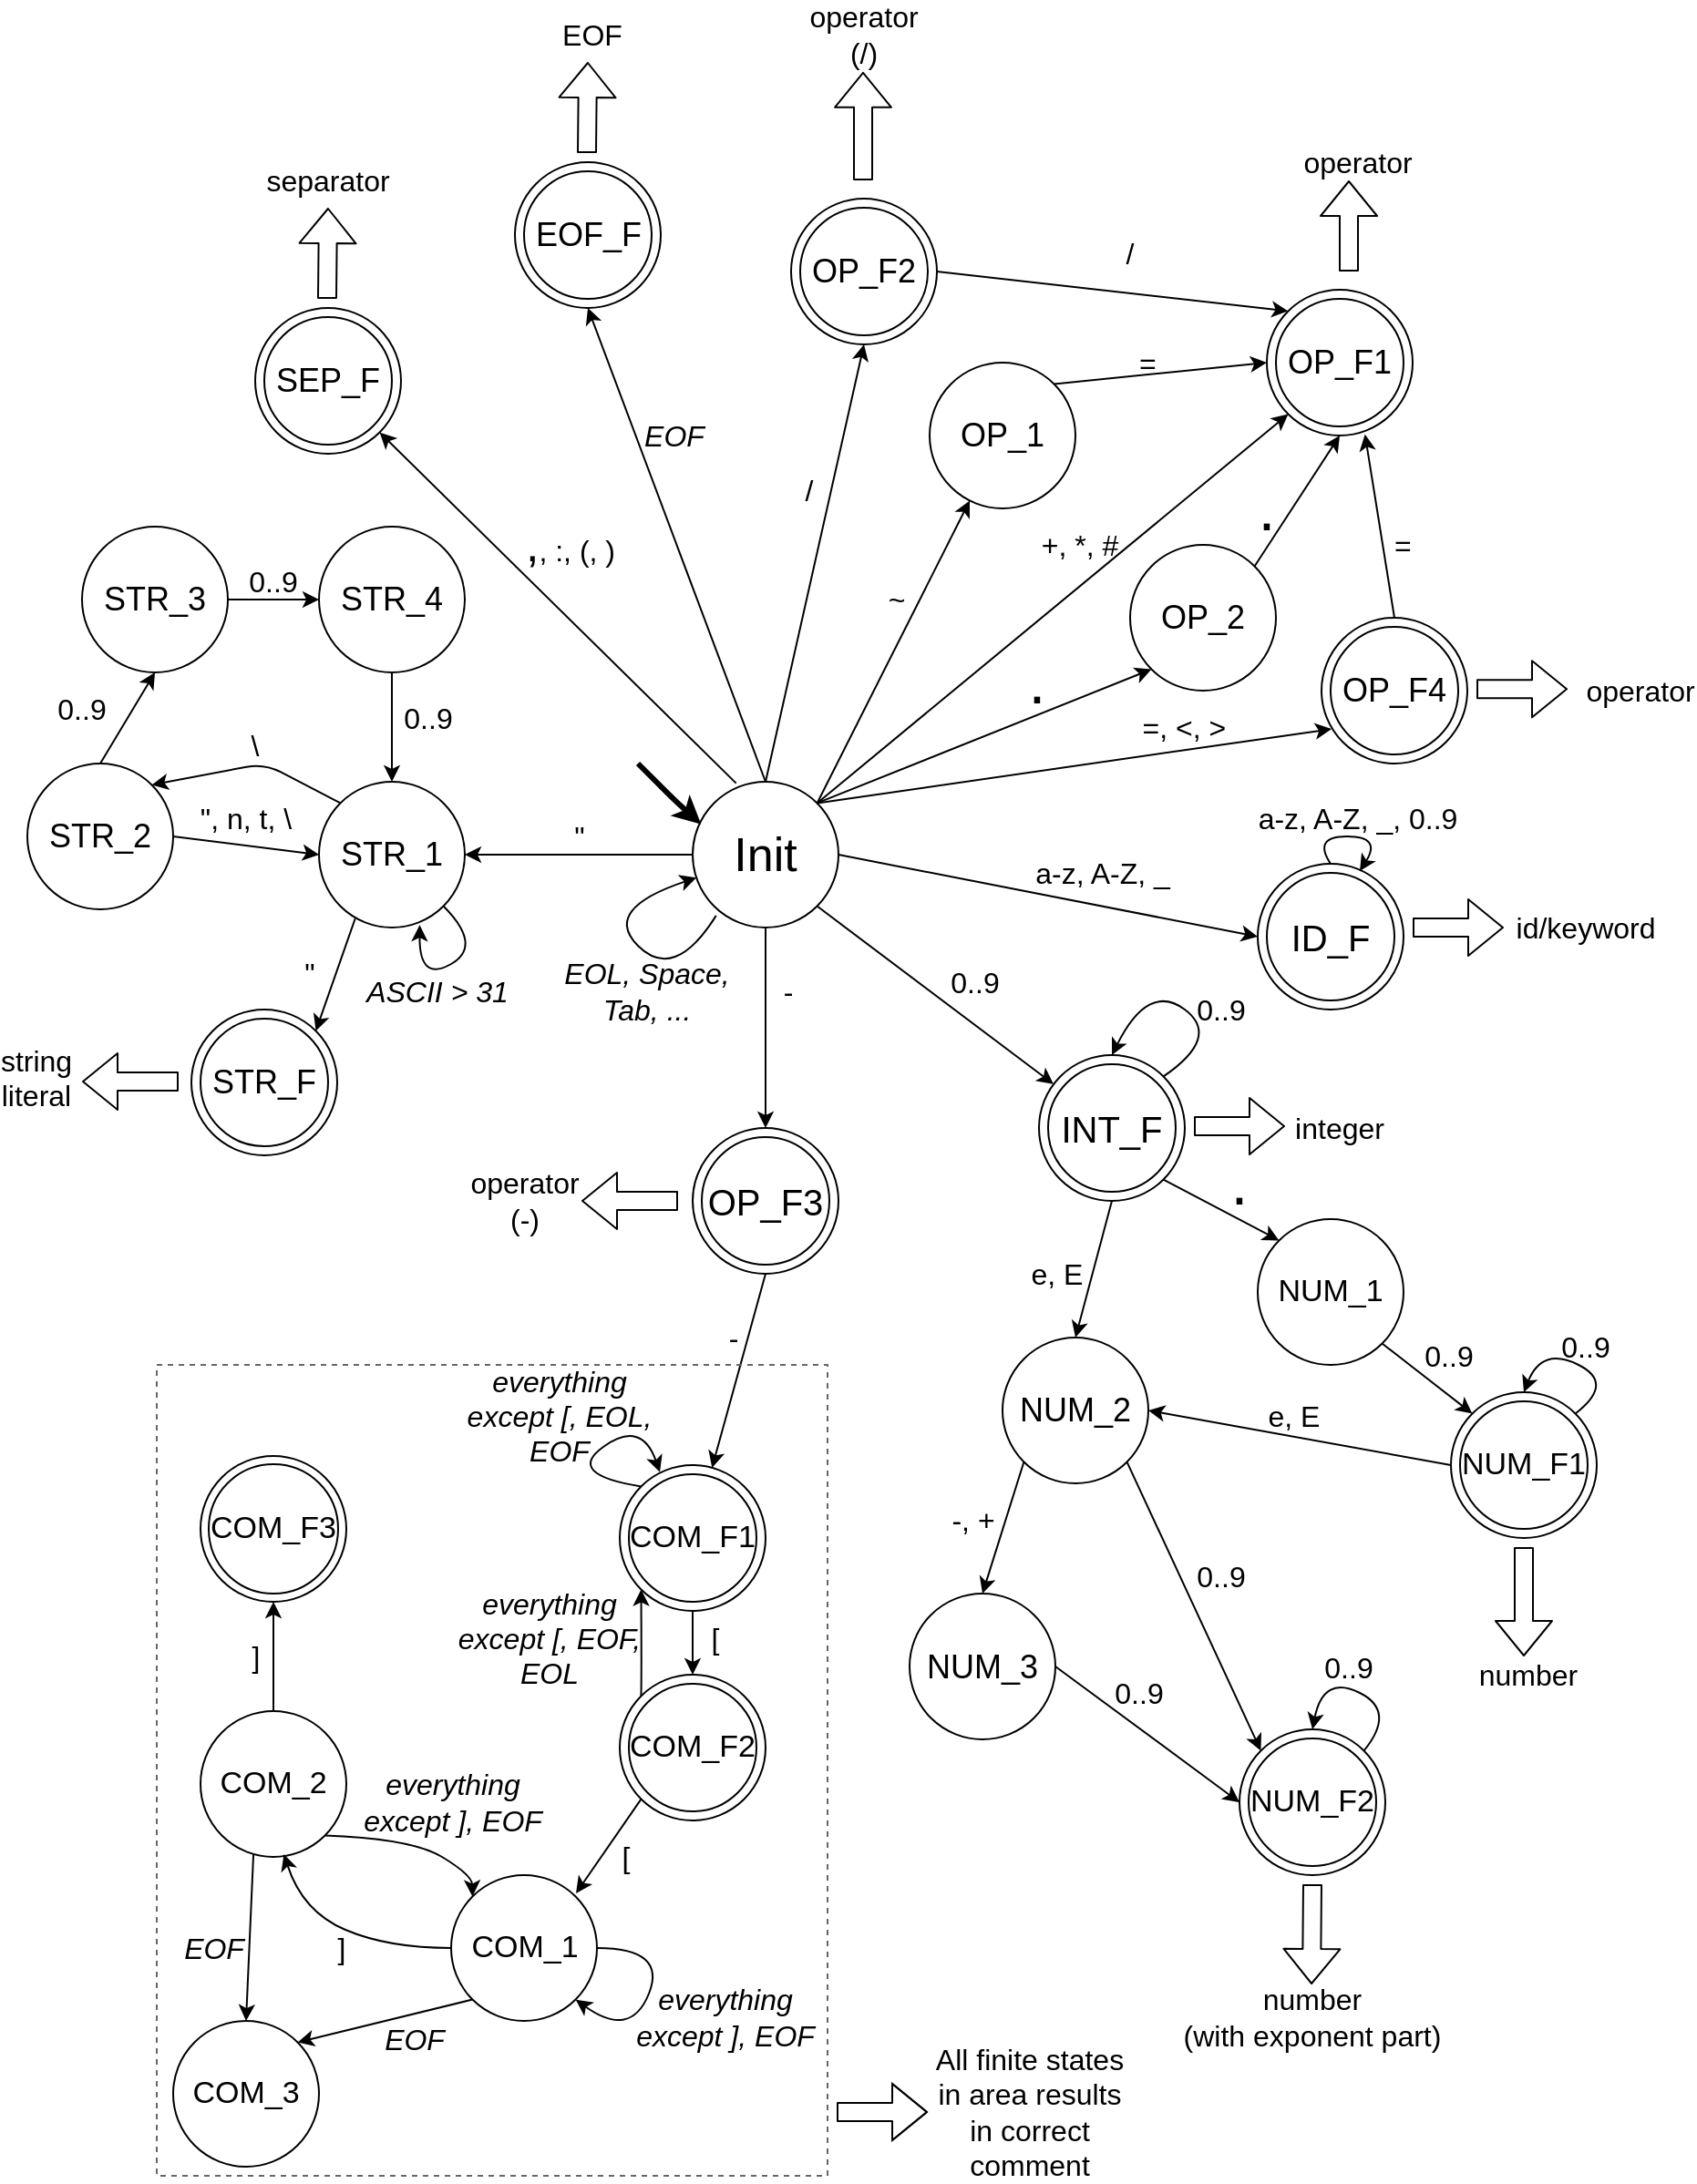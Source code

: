 <mxfile version="15.8.8" type="device"><diagram id="jfhymkSBReP0TE36wZ99" name="Page-1"><mxGraphModel dx="2858" dy="2283" grid="1" gridSize="10" guides="1" tooltips="1" connect="1" arrows="1" fold="1" page="1" pageScale="1" pageWidth="827" pageHeight="1169" math="0" shadow="0"><root><mxCell id="0"/><mxCell id="1" parent="0"/><mxCell id="UPaLBRPtknd_56QeNl5u-7" value="" style="endArrow=classic;html=1;exitX=1;exitY=0.5;exitDx=0;exitDy=0;entryX=0;entryY=0.5;entryDx=0;entryDy=0;" parent="1" source="UPaLBRPtknd_56QeNl5u-9" target="UPaLBRPtknd_56QeNl5u-10" edge="1"><mxGeometry width="50" height="50" relative="1" as="geometry"><mxPoint x="463.9" y="465.97" as="sourcePoint"/><mxPoint x="554.0" y="435" as="targetPoint"/></mxGeometry></mxCell><mxCell id="UPaLBRPtknd_56QeNl5u-8" value="a-z, A-Z, _" style="text;html=1;strokeColor=none;fillColor=none;align=center;verticalAlign=middle;whiteSpace=wrap;rounded=0;fontSize=16;" parent="1" vertex="1"><mxGeometry x="529" y="460" width="80" height="20" as="geometry"/></mxCell><mxCell id="UPaLBRPtknd_56QeNl5u-9" value="Init" style="ellipse;whiteSpace=wrap;html=1;aspect=fixed;fontSize=26;" parent="1" vertex="1"><mxGeometry x="344" y="420" width="80" height="80" as="geometry"/></mxCell><mxCell id="UPaLBRPtknd_56QeNl5u-10" value="ID_F" style="ellipse;whiteSpace=wrap;html=1;aspect=fixed;fontSize=20;strokeWidth=1;" parent="1" vertex="1"><mxGeometry x="654" y="465" width="80" height="80" as="geometry"/></mxCell><mxCell id="UPaLBRPtknd_56QeNl5u-13" value="" style="curved=1;endArrow=classic;html=1;fontSize=26;exitX=0.5;exitY=0;exitDx=0;exitDy=0;entryX=0.7;entryY=0.05;entryDx=0;entryDy=0;entryPerimeter=0;" parent="1" source="UPaLBRPtknd_56QeNl5u-10" target="UPaLBRPtknd_56QeNl5u-10" edge="1"><mxGeometry width="50" height="50" relative="1" as="geometry"><mxPoint x="594" y="510" as="sourcePoint"/><mxPoint x="644" y="460" as="targetPoint"/><Array as="points"><mxPoint x="684" y="450"/><mxPoint x="722" y="450"/></Array></mxGeometry></mxCell><mxCell id="UPaLBRPtknd_56QeNl5u-14" value="a-z, A-Z, _, 0..9" style="text;html=1;strokeColor=none;fillColor=none;align=center;verticalAlign=middle;whiteSpace=wrap;rounded=0;fontSize=16;" parent="1" vertex="1"><mxGeometry x="649" y="430" width="120" height="20" as="geometry"/></mxCell><mxCell id="UPaLBRPtknd_56QeNl5u-15" value="INT_F" style="ellipse;whiteSpace=wrap;html=1;aspect=fixed;fontSize=20;strokeWidth=1;" parent="1" vertex="1"><mxGeometry x="534" y="570" width="80" height="80" as="geometry"/></mxCell><mxCell id="UPaLBRPtknd_56QeNl5u-16" value="" style="endArrow=classic;html=1;fontSize=16;exitX=1;exitY=1;exitDx=0;exitDy=0;" parent="1" source="UPaLBRPtknd_56QeNl5u-9" target="UPaLBRPtknd_56QeNl5u-15" edge="1"><mxGeometry width="50" height="50" relative="1" as="geometry"><mxPoint x="564" y="490" as="sourcePoint"/><mxPoint x="614" y="440" as="targetPoint"/></mxGeometry></mxCell><mxCell id="UPaLBRPtknd_56QeNl5u-17" value="0..9" style="text;html=1;strokeColor=none;fillColor=none;align=center;verticalAlign=middle;whiteSpace=wrap;rounded=0;fontSize=16;" parent="1" vertex="1"><mxGeometry x="459" y="520" width="80" height="20" as="geometry"/></mxCell><mxCell id="UPaLBRPtknd_56QeNl5u-19" value="" style="curved=1;endArrow=classic;html=1;fontSize=16;exitX=1;exitY=0;exitDx=0;exitDy=0;entryX=0.5;entryY=0;entryDx=0;entryDy=0;" parent="1" source="UPaLBRPtknd_56QeNl5u-15" target="UPaLBRPtknd_56QeNl5u-15" edge="1"><mxGeometry width="50" height="50" relative="1" as="geometry"><mxPoint x="694" y="530" as="sourcePoint"/><mxPoint x="764" y="480" as="targetPoint"/><Array as="points"><mxPoint x="634" y="560"/><mxPoint x="594" y="530"/></Array></mxGeometry></mxCell><mxCell id="UPaLBRPtknd_56QeNl5u-20" value="0..9" style="text;html=1;strokeColor=none;fillColor=none;align=center;verticalAlign=middle;whiteSpace=wrap;rounded=0;fontSize=16;" parent="1" vertex="1"><mxGeometry x="614" y="535" width="40" height="20" as="geometry"/></mxCell><mxCell id="UPaLBRPtknd_56QeNl5u-23" value="" style="endArrow=classic;html=1;fontSize=16;exitX=0.5;exitY=1;exitDx=0;exitDy=0;entryX=0.5;entryY=0;entryDx=0;entryDy=0;" parent="1" source="UPaLBRPtknd_56QeNl5u-15" target="RQZghlKb2XLVZH8_1ezN-1" edge="1"><mxGeometry width="50" height="50" relative="1" as="geometry"><mxPoint x="629.5" y="690" as="sourcePoint"/><mxPoint x="618.5" y="750" as="targetPoint"/></mxGeometry></mxCell><mxCell id="UPaLBRPtknd_56QeNl5u-25" value="e, E" style="text;html=1;strokeColor=none;fillColor=none;align=center;verticalAlign=middle;whiteSpace=wrap;rounded=0;fontSize=16;" parent="1" vertex="1"><mxGeometry x="519" y="680" width="50" height="20" as="geometry"/></mxCell><mxCell id="UPaLBRPtknd_56QeNl5u-29" value="." style="text;html=1;strokeColor=none;fillColor=none;align=center;verticalAlign=middle;whiteSpace=wrap;rounded=0;fontSize=34;" parent="1" vertex="1"><mxGeometry x="624" y="630" width="40" height="20" as="geometry"/></mxCell><mxCell id="UPaLBRPtknd_56QeNl5u-35" value="-, +" style="text;html=1;strokeColor=none;fillColor=none;align=center;verticalAlign=middle;whiteSpace=wrap;rounded=0;fontSize=16;" parent="1" vertex="1"><mxGeometry x="478" y="815" width="40" height="20" as="geometry"/></mxCell><mxCell id="UPaLBRPtknd_56QeNl5u-43" value="0..9" style="text;html=1;strokeColor=none;fillColor=none;align=center;verticalAlign=middle;whiteSpace=wrap;rounded=0;fontSize=16;" parent="1" vertex="1"><mxGeometry x="569" y="910" width="40" height="20" as="geometry"/></mxCell><mxCell id="UPaLBRPtknd_56QeNl5u-44" value="" style="curved=1;endArrow=classic;html=1;fontSize=16;exitX=1;exitY=0;exitDx=0;exitDy=0;entryX=0.5;entryY=0;entryDx=0;entryDy=0;" parent="1" source="RQZghlKb2XLVZH8_1ezN-2" target="RQZghlKb2XLVZH8_1ezN-2" edge="1"><mxGeometry width="50" height="50" relative="1" as="geometry"><mxPoint x="734" y="854" as="sourcePoint"/><mxPoint x="724" y="840" as="targetPoint"/><Array as="points"><mxPoint x="730" y="930"/><mxPoint x="690" y="910"/></Array></mxGeometry></mxCell><mxCell id="UPaLBRPtknd_56QeNl5u-49" value="STR_1" style="ellipse;whiteSpace=wrap;html=1;aspect=fixed;fontSize=18;" parent="1" vertex="1"><mxGeometry x="139" y="420" width="80" height="80" as="geometry"/></mxCell><mxCell id="UPaLBRPtknd_56QeNl5u-50" value="" style="endArrow=classic;html=1;fontSize=16;exitX=0;exitY=0.5;exitDx=0;exitDy=0;entryX=1;entryY=0.5;entryDx=0;entryDy=0;" parent="1" source="UPaLBRPtknd_56QeNl5u-9" target="UPaLBRPtknd_56QeNl5u-49" edge="1"><mxGeometry width="50" height="50" relative="1" as="geometry"><mxPoint x="334" y="640" as="sourcePoint"/><mxPoint x="384" y="590" as="targetPoint"/></mxGeometry></mxCell><mxCell id="UPaLBRPtknd_56QeNl5u-51" value="&quot;" style="text;html=1;strokeColor=none;fillColor=none;align=center;verticalAlign=middle;whiteSpace=wrap;rounded=0;fontSize=16;" parent="1" vertex="1"><mxGeometry x="266.5" y="440" width="30" height="20" as="geometry"/></mxCell><mxCell id="UPaLBRPtknd_56QeNl5u-52" value="STR_F" style="ellipse;whiteSpace=wrap;html=1;aspect=fixed;fontSize=18;strokeWidth=1;" parent="1" vertex="1"><mxGeometry x="69" y="545" width="80" height="80" as="geometry"/></mxCell><mxCell id="UPaLBRPtknd_56QeNl5u-53" value="STR_2" style="ellipse;whiteSpace=wrap;html=1;aspect=fixed;fontSize=18;" parent="1" vertex="1"><mxGeometry x="-21" y="410" width="80" height="80" as="geometry"/></mxCell><mxCell id="UPaLBRPtknd_56QeNl5u-54" value="" style="endArrow=classic;html=1;fontSize=16;exitX=0.248;exitY=0.939;exitDx=0;exitDy=0;entryX=1;entryY=0;entryDx=0;entryDy=0;exitPerimeter=0;" parent="1" source="UPaLBRPtknd_56QeNl5u-49" target="UPaLBRPtknd_56QeNl5u-52" edge="1"><mxGeometry width="50" height="50" relative="1" as="geometry"><mxPoint x="409" y="640" as="sourcePoint"/><mxPoint x="459" y="590" as="targetPoint"/></mxGeometry></mxCell><mxCell id="UPaLBRPtknd_56QeNl5u-56" value="&quot;" style="text;html=1;strokeColor=none;fillColor=none;align=center;verticalAlign=middle;whiteSpace=wrap;rounded=0;fontSize=16;" parent="1" vertex="1"><mxGeometry x="119" y="515" width="30" height="20" as="geometry"/></mxCell><mxCell id="UPaLBRPtknd_56QeNl5u-62" value="" style="group;fontSize=15;" parent="1" vertex="1" connectable="0"><mxGeometry x="159" y="515" width="90" height="30" as="geometry"/></mxCell><mxCell id="UPaLBRPtknd_56QeNl5u-60" value="&lt;i style=&quot;font-size: 16px;&quot;&gt;&lt;font style=&quot;font-size: 16px;&quot;&gt;ASCII &amp;gt; 31&lt;/font&gt;&lt;/i&gt;" style="text;html=1;strokeColor=none;fillColor=none;align=center;verticalAlign=middle;whiteSpace=wrap;rounded=0;fontSize=16;" parent="UPaLBRPtknd_56QeNl5u-62" vertex="1"><mxGeometry y="10" width="90" height="20" as="geometry"/></mxCell><mxCell id="UPaLBRPtknd_56QeNl5u-63" value="" style="endArrow=classic;html=1;fontSize=16;exitX=0;exitY=0;exitDx=0;exitDy=0;entryX=1;entryY=0;entryDx=0;entryDy=0;" parent="1" source="UPaLBRPtknd_56QeNl5u-49" target="UPaLBRPtknd_56QeNl5u-53" edge="1"><mxGeometry width="50" height="50" relative="1" as="geometry"><mxPoint x="189" y="555" as="sourcePoint"/><mxPoint x="239" y="505" as="targetPoint"/><Array as="points"><mxPoint x="109" y="410"/></Array></mxGeometry></mxCell><mxCell id="UPaLBRPtknd_56QeNl5u-64" value="\" style="text;html=1;strokeColor=none;fillColor=none;align=center;verticalAlign=middle;whiteSpace=wrap;rounded=0;fontSize=16;" parent="1" vertex="1"><mxGeometry x="89" y="390" width="30" height="20" as="geometry"/></mxCell><mxCell id="UPaLBRPtknd_56QeNl5u-65" value="STR_3" style="ellipse;whiteSpace=wrap;html=1;aspect=fixed;fontSize=18;" parent="1" vertex="1"><mxGeometry x="9" y="280" width="80" height="80" as="geometry"/></mxCell><mxCell id="UPaLBRPtknd_56QeNl5u-66" value="STR_4" style="ellipse;whiteSpace=wrap;html=1;aspect=fixed;fontSize=18;" parent="1" vertex="1"><mxGeometry x="139" y="280" width="80" height="80" as="geometry"/></mxCell><mxCell id="UPaLBRPtknd_56QeNl5u-67" value="" style="endArrow=classic;html=1;fontSize=16;entryX=0.5;entryY=1;entryDx=0;entryDy=0;exitX=0.5;exitY=0;exitDx=0;exitDy=0;" parent="1" source="UPaLBRPtknd_56QeNl5u-53" target="UPaLBRPtknd_56QeNl5u-65" edge="1"><mxGeometry width="50" height="50" relative="1" as="geometry"><mxPoint x="49" y="420" as="sourcePoint"/><mxPoint x="99" y="370" as="targetPoint"/></mxGeometry></mxCell><mxCell id="UPaLBRPtknd_56QeNl5u-68" value="" style="endArrow=classic;html=1;fontSize=16;entryX=0;entryY=0.5;entryDx=0;entryDy=0;exitX=1;exitY=0.5;exitDx=0;exitDy=0;" parent="1" source="UPaLBRPtknd_56QeNl5u-65" target="UPaLBRPtknd_56QeNl5u-66" edge="1"><mxGeometry width="50" height="50" relative="1" as="geometry"><mxPoint x="59" y="430" as="sourcePoint"/><mxPoint x="59" y="370" as="targetPoint"/></mxGeometry></mxCell><mxCell id="UPaLBRPtknd_56QeNl5u-69" value="" style="endArrow=classic;html=1;fontSize=16;entryX=0.5;entryY=0;entryDx=0;entryDy=0;exitX=0.5;exitY=1;exitDx=0;exitDy=0;" parent="1" source="UPaLBRPtknd_56QeNl5u-66" target="UPaLBRPtknd_56QeNl5u-49" edge="1"><mxGeometry width="50" height="50" relative="1" as="geometry"><mxPoint x="179" y="390" as="sourcePoint"/><mxPoint x="229" y="390" as="targetPoint"/></mxGeometry></mxCell><mxCell id="UPaLBRPtknd_56QeNl5u-70" value="" style="curved=1;endArrow=classic;html=1;fontSize=16;entryX=0.691;entryY=0.982;entryDx=0;entryDy=0;exitX=1;exitY=1;exitDx=0;exitDy=0;entryPerimeter=0;" parent="1" source="UPaLBRPtknd_56QeNl5u-49" target="UPaLBRPtknd_56QeNl5u-49" edge="1"><mxGeometry width="50" height="50" relative="1" as="geometry"><mxPoint x="169" y="555" as="sourcePoint"/><mxPoint x="219" y="505" as="targetPoint"/><Array as="points"><mxPoint x="229" y="510"/><mxPoint x="194" y="530"/></Array></mxGeometry></mxCell><mxCell id="UPaLBRPtknd_56QeNl5u-71" value="0..9" style="text;html=1;strokeColor=none;fillColor=none;align=center;verticalAlign=middle;whiteSpace=wrap;rounded=0;fontSize=16;" parent="1" vertex="1"><mxGeometry x="-11" y="370" width="40" height="20" as="geometry"/></mxCell><mxCell id="UPaLBRPtknd_56QeNl5u-72" value="0..9" style="text;html=1;strokeColor=none;fillColor=none;align=center;verticalAlign=middle;whiteSpace=wrap;rounded=0;fontSize=16;" parent="1" vertex="1"><mxGeometry x="94" y="300" width="40" height="20" as="geometry"/></mxCell><mxCell id="UPaLBRPtknd_56QeNl5u-73" value="0..9" style="text;html=1;strokeColor=none;fillColor=none;align=center;verticalAlign=middle;whiteSpace=wrap;rounded=0;fontSize=16;" parent="1" vertex="1"><mxGeometry x="179" y="375" width="40" height="20" as="geometry"/></mxCell><mxCell id="UPaLBRPtknd_56QeNl5u-75" value="" style="endArrow=classic;html=1;fontSize=16;exitX=1;exitY=0.5;exitDx=0;exitDy=0;entryX=0;entryY=0.5;entryDx=0;entryDy=0;" parent="1" source="UPaLBRPtknd_56QeNl5u-53" target="UPaLBRPtknd_56QeNl5u-49" edge="1"><mxGeometry width="50" height="50" relative="1" as="geometry"><mxPoint x="279" y="540" as="sourcePoint"/><mxPoint x="329" y="490" as="targetPoint"/></mxGeometry></mxCell><mxCell id="UPaLBRPtknd_56QeNl5u-76" value="&quot;, n, t, \" style="text;html=1;strokeColor=none;fillColor=none;align=center;verticalAlign=middle;whiteSpace=wrap;rounded=0;fontSize=16;" parent="1" vertex="1"><mxGeometry x="69" y="430" width="60" height="20" as="geometry"/></mxCell><mxCell id="UPaLBRPtknd_56QeNl5u-78" value="" style="endArrow=classic;html=1;fontSize=16;entryX=0.058;entryY=0.292;entryDx=0;entryDy=0;strokeWidth=3;entryPerimeter=0;" parent="1" target="UPaLBRPtknd_56QeNl5u-9" edge="1"><mxGeometry width="50" height="50" relative="1" as="geometry"><mxPoint x="314" y="410" as="sourcePoint"/><mxPoint x="394" y="320" as="targetPoint"/><Array as="points"><mxPoint x="334" y="430"/></Array></mxGeometry></mxCell><mxCell id="UPaLBRPtknd_56QeNl5u-79" value="" style="endArrow=classic;html=1;fontSize=16;exitX=0.5;exitY=1;exitDx=0;exitDy=0;entryX=0.5;entryY=0;entryDx=0;entryDy=0;" parent="1" source="UPaLBRPtknd_56QeNl5u-9" target="UPaLBRPtknd_56QeNl5u-81" edge="1"><mxGeometry width="50" height="50" relative="1" as="geometry"><mxPoint x="314.244" y="520.004" as="sourcePoint"/><mxPoint x="414" y="580" as="targetPoint"/></mxGeometry></mxCell><mxCell id="UPaLBRPtknd_56QeNl5u-81" value="OP_F3" style="ellipse;whiteSpace=wrap;html=1;aspect=fixed;fontSize=20;strokeWidth=1;fontStyle=0" parent="1" vertex="1"><mxGeometry x="344" y="610" width="80" height="80" as="geometry"/></mxCell><mxCell id="UPaLBRPtknd_56QeNl5u-82" value="-" style="text;html=1;strokeColor=none;fillColor=none;align=center;verticalAlign=middle;whiteSpace=wrap;rounded=0;fontSize=16;" parent="1" vertex="1"><mxGeometry x="384" y="525" width="25" height="20" as="geometry"/></mxCell><mxCell id="UPaLBRPtknd_56QeNl5u-84" value="-" style="text;html=1;strokeColor=none;fillColor=none;align=center;verticalAlign=middle;whiteSpace=wrap;rounded=0;fontSize=16;" parent="1" vertex="1"><mxGeometry x="354" y="715" width="25" height="20" as="geometry"/></mxCell><mxCell id="UPaLBRPtknd_56QeNl5u-86" value="COM_F1" style="ellipse;whiteSpace=wrap;html=1;aspect=fixed;fontSize=17;" parent="1" vertex="1"><mxGeometry x="304" y="795" width="80" height="80" as="geometry"/></mxCell><mxCell id="UPaLBRPtknd_56QeNl5u-87" value="" style="endArrow=classic;html=1;fontSize=16;exitX=0.5;exitY=1;exitDx=0;exitDy=0;" parent="1" source="UPaLBRPtknd_56QeNl5u-81" target="UPaLBRPtknd_56QeNl5u-86" edge="1"><mxGeometry width="50" height="50" relative="1" as="geometry"><mxPoint x="394" y="765" as="sourcePoint"/><mxPoint x="304" y="710" as="targetPoint"/></mxGeometry></mxCell><mxCell id="UPaLBRPtknd_56QeNl5u-89" value="" style="endArrow=classic;html=1;fontSize=16;exitX=0.5;exitY=1;exitDx=0;exitDy=0;" parent="1" source="UPaLBRPtknd_56QeNl5u-86" edge="1"><mxGeometry width="50" height="50" relative="1" as="geometry"><mxPoint x="404" y="775" as="sourcePoint"/><mxPoint x="344" y="910" as="targetPoint"/></mxGeometry></mxCell><mxCell id="UPaLBRPtknd_56QeNl5u-90" value="COM_F2" style="ellipse;whiteSpace=wrap;html=1;aspect=fixed;fontSize=17;" parent="1" vertex="1"><mxGeometry x="304" y="910" width="80" height="80" as="geometry"/></mxCell><mxCell id="UPaLBRPtknd_56QeNl5u-92" value="[" style="text;html=1;strokeColor=none;fillColor=none;align=center;verticalAlign=middle;whiteSpace=wrap;rounded=0;fontSize=16;" parent="1" vertex="1"><mxGeometry x="344" y="880" width="25" height="20" as="geometry"/></mxCell><mxCell id="UPaLBRPtknd_56QeNl5u-93" value="[" style="text;html=1;strokeColor=none;fillColor=none;align=center;verticalAlign=middle;whiteSpace=wrap;rounded=0;fontSize=16;" parent="1" vertex="1"><mxGeometry x="294.5" y="1000" width="25" height="20" as="geometry"/></mxCell><mxCell id="UPaLBRPtknd_56QeNl5u-94" value="" style="endArrow=classic;html=1;fontSize=16;exitX=0;exitY=1;exitDx=0;exitDy=0;" parent="1" source="UPaLBRPtknd_56QeNl5u-90" edge="1"><mxGeometry width="50" height="50" relative="1" as="geometry"><mxPoint x="564" y="810" as="sourcePoint"/><mxPoint x="280" y="1030" as="targetPoint"/></mxGeometry></mxCell><mxCell id="UPaLBRPtknd_56QeNl5u-107" value="&lt;div&gt;everything&lt;/div&gt;&lt;div&gt;except ], EOF&lt;br&gt;&lt;/div&gt;" style="text;html=1;strokeColor=none;fillColor=none;align=center;verticalAlign=middle;whiteSpace=wrap;rounded=0;fontSize=16;fontStyle=2" parent="1" vertex="1"><mxGeometry x="309" y="1080" width="106" height="35" as="geometry"/></mxCell><mxCell id="UPaLBRPtknd_56QeNl5u-110" value="" style="curved=1;endArrow=classic;html=1;fontSize=16;exitX=0;exitY=0;exitDx=0;exitDy=0;entryX=0.275;entryY=0.048;entryDx=0;entryDy=0;entryPerimeter=0;" parent="1" source="UPaLBRPtknd_56QeNl5u-86" target="UPaLBRPtknd_56QeNl5u-86" edge="1"><mxGeometry width="50" height="50" relative="1" as="geometry"><mxPoint x="284" y="795" as="sourcePoint"/><mxPoint x="334" y="745" as="targetPoint"/><Array as="points"><mxPoint x="274" y="800"/><mxPoint x="316" y="770"/></Array></mxGeometry></mxCell><mxCell id="UPaLBRPtknd_56QeNl5u-111" value="&lt;div&gt;&lt;i&gt;everything&lt;/i&gt;&lt;/div&gt;&lt;div&gt;&lt;i&gt;except [, EOL, EOF&lt;br&gt;&lt;/i&gt;&lt;/div&gt;" style="text;html=1;strokeColor=none;fillColor=none;align=center;verticalAlign=middle;whiteSpace=wrap;rounded=0;fontSize=16;" parent="1" vertex="1"><mxGeometry x="219" y="740" width="104" height="55" as="geometry"/></mxCell><mxCell id="UPaLBRPtknd_56QeNl5u-118" value="" style="curved=1;endArrow=classic;html=1;fontSize=16;exitX=0.161;exitY=0.918;exitDx=0;exitDy=0;exitPerimeter=0;" parent="1" source="UPaLBRPtknd_56QeNl5u-9" target="UPaLBRPtknd_56QeNl5u-9" edge="1"><mxGeometry width="50" height="50" relative="1" as="geometry"><mxPoint x="269" y="560" as="sourcePoint"/><mxPoint x="319" y="510" as="targetPoint"/><Array as="points"><mxPoint x="334" y="530"/><mxPoint x="294" y="490"/></Array></mxGeometry></mxCell><mxCell id="UPaLBRPtknd_56QeNl5u-119" value="EOL, Space, Tab, ..." style="text;html=1;strokeColor=none;fillColor=none;align=center;verticalAlign=middle;whiteSpace=wrap;rounded=0;fontSize=16;fontStyle=2" parent="1" vertex="1"><mxGeometry x="269" y="507.5" width="100" height="55" as="geometry"/></mxCell><mxCell id="UPaLBRPtknd_56QeNl5u-120" value="OP_F1" style="ellipse;whiteSpace=wrap;html=1;aspect=fixed;fontSize=18;strokeWidth=1;" parent="1" vertex="1"><mxGeometry x="659" y="150" width="80" height="80" as="geometry"/></mxCell><mxCell id="UPaLBRPtknd_56QeNl5u-121" value="SEP_F" style="ellipse;whiteSpace=wrap;html=1;aspect=fixed;fontSize=18;strokeWidth=1;" parent="1" vertex="1"><mxGeometry x="104" y="160" width="80" height="80" as="geometry"/></mxCell><mxCell id="UPaLBRPtknd_56QeNl5u-122" value="" style="endArrow=classic;html=1;fontSize=16;entryX=0;entryY=1;entryDx=0;entryDy=0;exitX=1;exitY=0;exitDx=0;exitDy=0;" parent="1" source="UPaLBRPtknd_56QeNl5u-9" target="UPaLBRPtknd_56QeNl5u-120" edge="1"><mxGeometry width="50" height="50" relative="1" as="geometry"><mxPoint x="294" y="400" as="sourcePoint"/><mxPoint x="365.716" y="441.716" as="targetPoint"/></mxGeometry></mxCell><mxCell id="UPaLBRPtknd_56QeNl5u-123" value="+, *, #" style="text;html=1;strokeColor=none;fillColor=none;align=center;verticalAlign=middle;whiteSpace=wrap;rounded=0;fontSize=16;" parent="1" vertex="1"><mxGeometry x="509" y="280" width="95" height="20" as="geometry"/></mxCell><mxCell id="UPaLBRPtknd_56QeNl5u-127" value="" style="endArrow=classic;html=1;fontSize=16;entryX=1;entryY=1;entryDx=0;entryDy=0;exitX=0.298;exitY=0.01;exitDx=0;exitDy=0;exitPerimeter=0;" parent="1" source="UPaLBRPtknd_56QeNl5u-9" target="UPaLBRPtknd_56QeNl5u-121" edge="1"><mxGeometry width="50" height="50" relative="1" as="geometry"><mxPoint x="383" y="420" as="sourcePoint"/><mxPoint x="433" y="370" as="targetPoint"/></mxGeometry></mxCell><mxCell id="UPaLBRPtknd_56QeNl5u-128" value="&lt;font style=&quot;font-size: 26px&quot;&gt;,&lt;/font&gt;, :, (, )" style="text;html=1;strokeColor=none;fillColor=none;align=center;verticalAlign=middle;whiteSpace=wrap;rounded=0;fontSize=16;" parent="1" vertex="1"><mxGeometry x="246.5" y="280" width="60" height="20" as="geometry"/></mxCell><mxCell id="UPaLBRPtknd_56QeNl5u-132" value="" style="shape=flexArrow;endArrow=classic;html=1;fontSize=16;strokeWidth=1;" parent="1" edge="1"><mxGeometry width="50" height="50" relative="1" as="geometry"><mxPoint x="619" y="609" as="sourcePoint"/><mxPoint x="669" y="609" as="targetPoint"/></mxGeometry></mxCell><mxCell id="UPaLBRPtknd_56QeNl5u-133" value="" style="shape=flexArrow;endArrow=classic;html=1;fontSize=16;strokeWidth=1;" parent="1" edge="1"><mxGeometry width="50" height="50" relative="1" as="geometry"><mxPoint x="739" y="500" as="sourcePoint"/><mxPoint x="789" y="500" as="targetPoint"/></mxGeometry></mxCell><mxCell id="UPaLBRPtknd_56QeNl5u-134" value="" style="shape=flexArrow;endArrow=classic;html=1;fontSize=16;strokeWidth=1;" parent="1" edge="1"><mxGeometry width="50" height="50" relative="1" as="geometry"><mxPoint x="704" y="140.0" as="sourcePoint"/><mxPoint x="704" y="90" as="targetPoint"/></mxGeometry></mxCell><mxCell id="UPaLBRPtknd_56QeNl5u-135" value="" style="shape=flexArrow;endArrow=classic;html=1;fontSize=16;strokeWidth=1;" parent="1" edge="1"><mxGeometry width="50" height="50" relative="1" as="geometry"><mxPoint x="143.5" y="155" as="sourcePoint"/><mxPoint x="143.98" y="105" as="targetPoint"/></mxGeometry></mxCell><mxCell id="UPaLBRPtknd_56QeNl5u-137" value="" style="shape=flexArrow;endArrow=classic;html=1;fontSize=16;strokeWidth=1;" parent="1" edge="1"><mxGeometry width="50" height="50" relative="1" as="geometry"><mxPoint x="62" y="584.5" as="sourcePoint"/><mxPoint x="9.0" y="584.5" as="targetPoint"/></mxGeometry></mxCell><mxCell id="UPaLBRPtknd_56QeNl5u-138" value="&lt;div&gt;number&lt;/div&gt;&lt;div&gt;(with exponent part)&lt;br&gt;&lt;/div&gt;" style="text;html=1;strokeColor=none;fillColor=none;align=center;verticalAlign=middle;whiteSpace=wrap;rounded=0;fontSize=16;" parent="1" vertex="1"><mxGeometry x="606" y="1087.5" width="156" height="20" as="geometry"/></mxCell><mxCell id="UPaLBRPtknd_56QeNl5u-140" value="integer" style="text;html=1;strokeColor=none;fillColor=none;align=center;verticalAlign=middle;whiteSpace=wrap;rounded=0;fontSize=16;" parent="1" vertex="1"><mxGeometry x="679" y="600" width="40" height="20" as="geometry"/></mxCell><mxCell id="UPaLBRPtknd_56QeNl5u-141" value="id/keyword" style="text;html=1;strokeColor=none;fillColor=none;align=center;verticalAlign=middle;whiteSpace=wrap;rounded=0;fontSize=16;" parent="1" vertex="1"><mxGeometry x="814" y="490" width="40" height="20" as="geometry"/></mxCell><mxCell id="UPaLBRPtknd_56QeNl5u-142" value="operator (/)" style="text;html=1;strokeColor=none;fillColor=none;align=center;verticalAlign=middle;whiteSpace=wrap;rounded=0;fontSize=16;" parent="1" vertex="1"><mxGeometry x="418" width="40" height="20" as="geometry"/></mxCell><mxCell id="UPaLBRPtknd_56QeNl5u-143" value="separator" style="text;html=1;strokeColor=none;fillColor=none;align=center;verticalAlign=middle;whiteSpace=wrap;rounded=0;fontSize=16;" parent="1" vertex="1"><mxGeometry x="124" y="80" width="40" height="20" as="geometry"/></mxCell><mxCell id="UPaLBRPtknd_56QeNl5u-145" value="&lt;div&gt;&lt;br&gt;&lt;/div&gt;&lt;div&gt;string literal&lt;br&gt;&lt;/div&gt;" style="text;html=1;strokeColor=none;fillColor=none;align=center;verticalAlign=middle;whiteSpace=wrap;rounded=0;fontSize=16;" parent="1" vertex="1"><mxGeometry x="-36" y="562.5" width="40" height="20" as="geometry"/></mxCell><mxCell id="TF9PBZlByJdU3aYzOGNC-3" value="0..9" style="text;html=1;strokeColor=none;fillColor=none;align=center;verticalAlign=middle;whiteSpace=wrap;rounded=0;fontSize=16;" parent="1" vertex="1"><mxGeometry x="614" y="845.5" width="40" height="20" as="geometry"/></mxCell><mxCell id="TF9PBZlByJdU3aYzOGNC-4" value="" style="endArrow=classic;html=1;fontSize=16;exitX=1;exitY=0;exitDx=0;exitDy=0;entryX=0;entryY=1;entryDx=0;entryDy=0;" parent="1" source="UPaLBRPtknd_56QeNl5u-9" target="TF9PBZlByJdU3aYzOGNC-5" edge="1"><mxGeometry width="50" height="50" relative="1" as="geometry"><mxPoint x="422.284" y="441.716" as="sourcePoint"/><mxPoint x="534" y="340" as="targetPoint"/></mxGeometry></mxCell><mxCell id="TF9PBZlByJdU3aYzOGNC-5" value="OP_2" style="ellipse;whiteSpace=wrap;html=1;aspect=fixed;fontSize=18;" parent="1" vertex="1"><mxGeometry x="584" y="290" width="80" height="80" as="geometry"/></mxCell><mxCell id="TF9PBZlByJdU3aYzOGNC-6" value="" style="endArrow=classic;html=1;fontSize=16;exitX=1;exitY=0;exitDx=0;exitDy=0;entryX=0.5;entryY=1;entryDx=0;entryDy=0;" parent="1" source="TF9PBZlByJdU3aYzOGNC-5" target="UPaLBRPtknd_56QeNl5u-120" edge="1"><mxGeometry width="50" height="50" relative="1" as="geometry"><mxPoint x="544.004" y="299.996" as="sourcePoint"/><mxPoint x="642.436" y="256.564" as="targetPoint"/></mxGeometry></mxCell><mxCell id="TF9PBZlByJdU3aYzOGNC-7" value="." style="text;html=1;strokeColor=none;fillColor=none;align=center;verticalAlign=middle;whiteSpace=wrap;rounded=0;fontSize=34;" parent="1" vertex="1"><mxGeometry x="649" y="260" width="20" height="20" as="geometry"/></mxCell><mxCell id="TF9PBZlByJdU3aYzOGNC-8" value="." style="text;html=1;strokeColor=none;fillColor=none;align=center;verticalAlign=middle;whiteSpace=wrap;rounded=0;fontSize=34;" parent="1" vertex="1"><mxGeometry x="523" y="355" width="20" height="20" as="geometry"/></mxCell><mxCell id="6NA6GulhIW76kVSZ6xMm-2" value="OP_1" style="ellipse;whiteSpace=wrap;html=1;aspect=fixed;fontSize=18;" parent="1" vertex="1"><mxGeometry x="474" y="190" width="80" height="80" as="geometry"/></mxCell><mxCell id="6NA6GulhIW76kVSZ6xMm-4" value="" style="endArrow=classic;html=1;fontSize=16;exitX=1;exitY=0;exitDx=0;exitDy=0;" parent="1" source="UPaLBRPtknd_56QeNl5u-9" target="6NA6GulhIW76kVSZ6xMm-2" edge="1"><mxGeometry width="50" height="50" relative="1" as="geometry"><mxPoint x="422.284" y="441.716" as="sourcePoint"/><mxPoint x="545.716" y="358.284" as="targetPoint"/></mxGeometry></mxCell><mxCell id="6NA6GulhIW76kVSZ6xMm-6" value="~" style="text;html=1;strokeColor=none;fillColor=none;align=center;verticalAlign=middle;whiteSpace=wrap;rounded=0;fontSize=16;" parent="1" vertex="1"><mxGeometry x="449" y="310" width="14" height="20" as="geometry"/></mxCell><mxCell id="6NA6GulhIW76kVSZ6xMm-7" value="" style="endArrow=classic;html=1;fontSize=16;entryX=0;entryY=0.5;entryDx=0;entryDy=0;startArrow=none;exitX=1;exitY=0;exitDx=0;exitDy=0;" parent="1" source="6NA6GulhIW76kVSZ6xMm-2" target="UPaLBRPtknd_56QeNl5u-120" edge="1"><mxGeometry width="50" height="50" relative="1" as="geometry"><mxPoint x="614" y="220" as="sourcePoint"/><mxPoint x="419" y="160.0" as="targetPoint"/><Array as="points"/></mxGeometry></mxCell><mxCell id="6NA6GulhIW76kVSZ6xMm-10" value="OP_F2" style="ellipse;whiteSpace=wrap;html=1;aspect=fixed;fontSize=18;strokeWidth=1;" parent="1" vertex="1"><mxGeometry x="398" y="100" width="80" height="80" as="geometry"/></mxCell><mxCell id="6NA6GulhIW76kVSZ6xMm-11" value="" style="endArrow=classic;html=1;fontSize=16;entryX=0.5;entryY=1;entryDx=0;entryDy=0;" parent="1" target="6NA6GulhIW76kVSZ6xMm-10" edge="1"><mxGeometry width="50" height="50" relative="1" as="geometry"><mxPoint x="384" y="420" as="sourcePoint"/><mxPoint x="675.716" y="198.284" as="targetPoint"/></mxGeometry></mxCell><mxCell id="6NA6GulhIW76kVSZ6xMm-12" value="/" style="text;html=1;strokeColor=none;fillColor=none;align=center;verticalAlign=middle;whiteSpace=wrap;rounded=0;fontSize=16;" parent="1" vertex="1"><mxGeometry x="398" y="250" width="20" height="20" as="geometry"/></mxCell><mxCell id="6NA6GulhIW76kVSZ6xMm-13" value="" style="shape=flexArrow;endArrow=classic;html=1;fontSize=16;strokeWidth=1;" parent="1" edge="1"><mxGeometry width="50" height="50" relative="1" as="geometry"><mxPoint x="437.5" y="90.0" as="sourcePoint"/><mxPoint x="437.5" y="30.42" as="targetPoint"/></mxGeometry></mxCell><mxCell id="6NA6GulhIW76kVSZ6xMm-14" value="operator" style="text;html=1;strokeColor=none;fillColor=none;align=center;verticalAlign=middle;whiteSpace=wrap;rounded=0;fontSize=16;" parent="1" vertex="1"><mxGeometry x="689" y="70" width="40" height="20" as="geometry"/></mxCell><mxCell id="6NA6GulhIW76kVSZ6xMm-22" value="" style="endArrow=classic;html=1;fontSize=16;exitX=0.5;exitY=0;exitDx=0;exitDy=0;entryX=0.5;entryY=1;entryDx=0;entryDy=0;" parent="1" source="UPaLBRPtknd_56QeNl5u-9" target="6NA6GulhIW76kVSZ6xMm-24" edge="1"><mxGeometry width="50" height="50" relative="1" as="geometry"><mxPoint x="377.84" y="430.8" as="sourcePoint"/><mxPoint x="324" y="160" as="targetPoint"/></mxGeometry></mxCell><mxCell id="6NA6GulhIW76kVSZ6xMm-23" value="&lt;i&gt;EOF&lt;/i&gt;" style="text;html=1;strokeColor=none;fillColor=none;align=center;verticalAlign=middle;whiteSpace=wrap;rounded=0;fontSize=16;" parent="1" vertex="1"><mxGeometry x="304" y="220" width="60" height="20" as="geometry"/></mxCell><mxCell id="6NA6GulhIW76kVSZ6xMm-24" value="EOF_F" style="ellipse;whiteSpace=wrap;html=1;aspect=fixed;fontSize=18;strokeWidth=1;" parent="1" vertex="1"><mxGeometry x="246.5" y="80" width="80" height="80" as="geometry"/></mxCell><mxCell id="6NA6GulhIW76kVSZ6xMm-25" value="" style="shape=flexArrow;endArrow=classic;html=1;fontSize=16;strokeWidth=1;" parent="1" edge="1"><mxGeometry width="50" height="50" relative="1" as="geometry"><mxPoint x="286" y="75" as="sourcePoint"/><mxPoint x="286.48" y="25" as="targetPoint"/></mxGeometry></mxCell><mxCell id="6NA6GulhIW76kVSZ6xMm-26" value="EOF" style="text;html=1;strokeColor=none;fillColor=none;align=center;verticalAlign=middle;whiteSpace=wrap;rounded=0;fontSize=16;" parent="1" vertex="1"><mxGeometry x="269" width="40" height="20" as="geometry"/></mxCell><mxCell id="YWWEmwTcKwvpHqrIAM3G-2" value="" style="shape=flexArrow;endArrow=classic;html=1;fontSize=16;strokeWidth=1;" parent="1" edge="1"><mxGeometry width="50" height="50" relative="1" as="geometry"><mxPoint x="336" y="650" as="sourcePoint"/><mxPoint x="283" y="650" as="targetPoint"/></mxGeometry></mxCell><mxCell id="YWWEmwTcKwvpHqrIAM3G-3" value="&lt;div&gt;operator&lt;/div&gt;&lt;div&gt;(-)&lt;br&gt;&lt;/div&gt;" style="text;html=1;strokeColor=none;fillColor=none;align=center;verticalAlign=middle;whiteSpace=wrap;rounded=0;fontSize=16;" parent="1" vertex="1"><mxGeometry x="231.5" y="640" width="40" height="20" as="geometry"/></mxCell><mxCell id="UPaLBRPtknd_56QeNl5u-126" value="&amp;nbsp;=, &amp;lt;, &amp;gt;" style="text;html=1;strokeColor=none;fillColor=none;align=center;verticalAlign=middle;whiteSpace=wrap;rounded=0;fontSize=16;" parent="1" vertex="1"><mxGeometry x="584" y="380" width="55" height="20" as="geometry"/></mxCell><mxCell id="Kj8l8Jp5ZtX1uCnmVk9x-4" value="" style="endArrow=classic;html=1;fontSize=16;entryX=0;entryY=0;entryDx=0;entryDy=0;exitX=1;exitY=0.5;exitDx=0;exitDy=0;" parent="1" source="6NA6GulhIW76kVSZ6xMm-10" target="UPaLBRPtknd_56QeNl5u-120" edge="1"><mxGeometry width="50" height="50" relative="1" as="geometry"><mxPoint x="394" y="430" as="sourcePoint"/><mxPoint x="454" y="170.0" as="targetPoint"/></mxGeometry></mxCell><mxCell id="Kj8l8Jp5ZtX1uCnmVk9x-5" value="/" style="text;html=1;strokeColor=none;fillColor=none;align=center;verticalAlign=middle;whiteSpace=wrap;rounded=0;fontSize=16;" parent="1" vertex="1"><mxGeometry x="574" y="120" width="20" height="20" as="geometry"/></mxCell><mxCell id="Kj8l8Jp5ZtX1uCnmVk9x-6" value="OP_F4" style="ellipse;whiteSpace=wrap;html=1;aspect=fixed;fontSize=18;strokeWidth=1;" parent="1" vertex="1"><mxGeometry x="689" y="330" width="80" height="80" as="geometry"/></mxCell><mxCell id="Kj8l8Jp5ZtX1uCnmVk9x-7" value="" style="endArrow=classic;html=1;fontSize=16;exitX=1;exitY=0;exitDx=0;exitDy=0;entryX=0.069;entryY=0.763;entryDx=0;entryDy=0;entryPerimeter=0;" parent="1" source="UPaLBRPtknd_56QeNl5u-9" target="Kj8l8Jp5ZtX1uCnmVk9x-6" edge="1"><mxGeometry width="50" height="50" relative="1" as="geometry"><mxPoint x="422.284" y="441.716" as="sourcePoint"/><mxPoint x="610.716" y="368.284" as="targetPoint"/></mxGeometry></mxCell><mxCell id="Kj8l8Jp5ZtX1uCnmVk9x-8" value="" style="endArrow=classic;html=1;fontSize=16;exitX=0.5;exitY=0;exitDx=0;exitDy=0;entryX=0.673;entryY=0.992;entryDx=0;entryDy=0;entryPerimeter=0;" parent="1" source="Kj8l8Jp5ZtX1uCnmVk9x-6" target="UPaLBRPtknd_56QeNl5u-120" edge="1"><mxGeometry width="50" height="50" relative="1" as="geometry"><mxPoint x="422.284" y="441.716" as="sourcePoint"/><mxPoint x="704.52" y="401.04" as="targetPoint"/></mxGeometry></mxCell><mxCell id="Kj8l8Jp5ZtX1uCnmVk9x-10" value="&amp;nbsp;=" style="text;html=1;strokeColor=none;fillColor=none;align=center;verticalAlign=middle;whiteSpace=wrap;rounded=0;fontSize=16;" parent="1" vertex="1"><mxGeometry x="584" y="180" width="15" height="20" as="geometry"/></mxCell><mxCell id="Kj8l8Jp5ZtX1uCnmVk9x-11" value="&amp;nbsp;=" style="text;html=1;strokeColor=none;fillColor=none;align=center;verticalAlign=middle;whiteSpace=wrap;rounded=0;fontSize=16;" parent="1" vertex="1"><mxGeometry x="724" y="280" width="15" height="20" as="geometry"/></mxCell><mxCell id="Kj8l8Jp5ZtX1uCnmVk9x-14" value="" style="shape=flexArrow;endArrow=classic;html=1;fontSize=16;strokeWidth=1;" parent="1" edge="1"><mxGeometry width="50" height="50" relative="1" as="geometry"><mxPoint x="774" y="369.17" as="sourcePoint"/><mxPoint x="824" y="369.17" as="targetPoint"/></mxGeometry></mxCell><mxCell id="Kj8l8Jp5ZtX1uCnmVk9x-15" value="&lt;div&gt;operator&lt;/div&gt;" style="text;html=1;strokeColor=none;fillColor=none;align=center;verticalAlign=middle;whiteSpace=wrap;rounded=0;fontSize=16;" parent="1" vertex="1"><mxGeometry x="844" y="360" width="40" height="20" as="geometry"/></mxCell><mxCell id="v-du55B2zLbrqKM8LoKf-3" value="" style="ellipse;whiteSpace=wrap;html=1;aspect=fixed;fontSize=18;strokeWidth=1;fillColor=none;perimeterSpacing=0;" parent="1" vertex="1"><mxGeometry x="109" y="165" width="70" height="70" as="geometry"/></mxCell><mxCell id="v-du55B2zLbrqKM8LoKf-4" value="" style="ellipse;whiteSpace=wrap;html=1;aspect=fixed;fontSize=18;strokeWidth=1;fillColor=none;perimeterSpacing=0;" parent="1" vertex="1"><mxGeometry x="251.5" y="85" width="70" height="70" as="geometry"/></mxCell><mxCell id="v-du55B2zLbrqKM8LoKf-5" value="" style="ellipse;whiteSpace=wrap;html=1;aspect=fixed;fontSize=18;strokeWidth=1;fillColor=none;perimeterSpacing=0;" parent="1" vertex="1"><mxGeometry x="403" y="105" width="70" height="70" as="geometry"/></mxCell><mxCell id="v-du55B2zLbrqKM8LoKf-6" value="" style="ellipse;whiteSpace=wrap;html=1;aspect=fixed;fontSize=18;strokeWidth=1;fillColor=none;perimeterSpacing=0;" parent="1" vertex="1"><mxGeometry x="664" y="155" width="70" height="70" as="geometry"/></mxCell><mxCell id="v-du55B2zLbrqKM8LoKf-7" value="" style="ellipse;whiteSpace=wrap;html=1;aspect=fixed;fontSize=18;strokeWidth=1;fillColor=none;perimeterSpacing=0;" parent="1" vertex="1"><mxGeometry x="694" y="335" width="70" height="70" as="geometry"/></mxCell><mxCell id="v-du55B2zLbrqKM8LoKf-8" value="" style="ellipse;whiteSpace=wrap;html=1;aspect=fixed;fontSize=18;strokeWidth=1;fillColor=none;perimeterSpacing=0;" parent="1" vertex="1"><mxGeometry x="659" y="470" width="70" height="70" as="geometry"/></mxCell><mxCell id="v-du55B2zLbrqKM8LoKf-9" value="" style="ellipse;whiteSpace=wrap;html=1;aspect=fixed;fontSize=18;strokeWidth=1;fillColor=none;perimeterSpacing=0;" parent="1" vertex="1"><mxGeometry x="539" y="575" width="70" height="70" as="geometry"/></mxCell><mxCell id="v-du55B2zLbrqKM8LoKf-11" value="" style="ellipse;whiteSpace=wrap;html=1;aspect=fixed;fontSize=18;strokeWidth=1;fillColor=none;perimeterSpacing=0;" parent="1" vertex="1"><mxGeometry x="349" y="615" width="70" height="70" as="geometry"/></mxCell><mxCell id="v-du55B2zLbrqKM8LoKf-12" value="" style="ellipse;whiteSpace=wrap;html=1;aspect=fixed;fontSize=18;strokeWidth=1;fillColor=none;perimeterSpacing=0;" parent="1" vertex="1"><mxGeometry x="74" y="550" width="70" height="70" as="geometry"/></mxCell><mxCell id="B0rvr-TkMxjY2aVknGwk-7" value="" style="ellipse;whiteSpace=wrap;html=1;aspect=fixed;fontSize=18;strokeWidth=1;fillColor=none;perimeterSpacing=0;" parent="1" vertex="1"><mxGeometry x="309" y="800" width="70" height="70" as="geometry"/></mxCell><mxCell id="B0rvr-TkMxjY2aVknGwk-8" value="" style="curved=1;endArrow=classic;html=1;rounded=0;exitX=0;exitY=0;exitDx=0;exitDy=0;entryX=0;entryY=1;entryDx=0;entryDy=0;" parent="1" source="UPaLBRPtknd_56QeNl5u-90" target="UPaLBRPtknd_56QeNl5u-86" edge="1"><mxGeometry width="50" height="50" relative="1" as="geometry"><mxPoint x="400" y="950" as="sourcePoint"/><mxPoint x="450" y="900" as="targetPoint"/><Array as="points"><mxPoint x="316" y="910"/></Array></mxGeometry></mxCell><mxCell id="B0rvr-TkMxjY2aVknGwk-9" value="" style="ellipse;whiteSpace=wrap;html=1;aspect=fixed;fontSize=18;strokeWidth=1;fillColor=none;perimeterSpacing=0;" parent="1" vertex="1"><mxGeometry x="309" y="915" width="70" height="70" as="geometry"/></mxCell><mxCell id="B0rvr-TkMxjY2aVknGwk-10" value="&lt;div&gt;&lt;i&gt;everything&lt;br&gt;&lt;/i&gt;&lt;/div&gt;&lt;div&gt;&lt;i&gt;except [, EOF,&lt;/i&gt;&lt;/div&gt;&lt;div&gt;&lt;i&gt;EOL&lt;br&gt;&lt;/i&gt;&lt;/div&gt;" style="text;html=1;strokeColor=none;fillColor=none;align=center;verticalAlign=middle;whiteSpace=wrap;rounded=0;fontSize=16;" parent="1" vertex="1"><mxGeometry x="211.5" y="870" width="106.5" height="40" as="geometry"/></mxCell><mxCell id="B0rvr-TkMxjY2aVknGwk-13" value="COM_1" style="ellipse;whiteSpace=wrap;html=1;aspect=fixed;fontSize=17;" parent="1" vertex="1"><mxGeometry x="211.5" y="1020" width="80" height="80" as="geometry"/></mxCell><mxCell id="B0rvr-TkMxjY2aVknGwk-14" value="COM_2" style="ellipse;whiteSpace=wrap;html=1;aspect=fixed;fontSize=17;" parent="1" vertex="1"><mxGeometry x="74" y="930" width="80" height="80" as="geometry"/></mxCell><mxCell id="B0rvr-TkMxjY2aVknGwk-15" value="COM_F3" style="ellipse;whiteSpace=wrap;html=1;aspect=fixed;fontSize=17;" parent="1" vertex="1"><mxGeometry x="74" y="790" width="80" height="80" as="geometry"/></mxCell><mxCell id="B0rvr-TkMxjY2aVknGwk-16" value="" style="curved=1;endArrow=classic;html=1;rounded=0;fontSize=12;exitX=1;exitY=0.5;exitDx=0;exitDy=0;entryX=1;entryY=1;entryDx=0;entryDy=0;" parent="1" source="B0rvr-TkMxjY2aVknGwk-13" target="B0rvr-TkMxjY2aVknGwk-13" edge="1"><mxGeometry width="50" height="50" relative="1" as="geometry"><mxPoint x="400" y="920" as="sourcePoint"/><mxPoint x="450" y="870" as="targetPoint"/><Array as="points"><mxPoint x="330" y="1060"/><mxPoint x="310" y="1110"/></Array></mxGeometry></mxCell><mxCell id="B0rvr-TkMxjY2aVknGwk-19" value="" style="curved=1;endArrow=classic;html=1;rounded=0;exitX=0;exitY=0.5;exitDx=0;exitDy=0;entryX=0.572;entryY=0.981;entryDx=0;entryDy=0;entryPerimeter=0;" parent="1" source="B0rvr-TkMxjY2aVknGwk-13" target="B0rvr-TkMxjY2aVknGwk-14" edge="1"><mxGeometry width="50" height="50" relative="1" as="geometry"><mxPoint x="325.716" y="931.716" as="sourcePoint"/><mxPoint x="325.716" y="873.284" as="targetPoint"/><Array as="points"><mxPoint x="177" y="1060"/><mxPoint x="130" y="1040"/></Array></mxGeometry></mxCell><mxCell id="B0rvr-TkMxjY2aVknGwk-20" value="" style="curved=1;endArrow=classic;html=1;rounded=0;exitX=1;exitY=1;exitDx=0;exitDy=0;entryX=0;entryY=0;entryDx=0;entryDy=0;" parent="1" source="B0rvr-TkMxjY2aVknGwk-14" target="B0rvr-TkMxjY2aVknGwk-13" edge="1"><mxGeometry width="50" height="50" relative="1" as="geometry"><mxPoint x="221.5" y="1070" as="sourcePoint"/><mxPoint x="200" y="1032" as="targetPoint"/><Array as="points"><mxPoint x="190" y="1000"/><mxPoint x="223" y="1020"/></Array></mxGeometry></mxCell><mxCell id="B0rvr-TkMxjY2aVknGwk-21" value="&lt;div&gt;&lt;i&gt;everything&lt;br&gt;&lt;/i&gt;&lt;/div&gt;&lt;div&gt;&lt;i&gt;except ], EOF&lt;br&gt;&lt;/i&gt;&lt;/div&gt;" style="text;html=1;strokeColor=none;fillColor=none;align=center;verticalAlign=middle;whiteSpace=wrap;rounded=0;fontSize=16;" parent="1" vertex="1"><mxGeometry x="158" y="960" width="108.5" height="40" as="geometry"/></mxCell><mxCell id="B0rvr-TkMxjY2aVknGwk-22" value="]" style="text;html=1;strokeColor=none;fillColor=none;align=center;verticalAlign=middle;whiteSpace=wrap;rounded=0;fontSize=16;" parent="1" vertex="1"><mxGeometry x="139" y="1050" width="25" height="20" as="geometry"/></mxCell><mxCell id="B0rvr-TkMxjY2aVknGwk-24" value="" style="endArrow=classic;html=1;rounded=0;fontSize=12;exitX=0.5;exitY=0;exitDx=0;exitDy=0;entryX=0.5;entryY=1;entryDx=0;entryDy=0;" parent="1" source="B0rvr-TkMxjY2aVknGwk-14" target="B0rvr-TkMxjY2aVknGwk-15" edge="1"><mxGeometry width="50" height="50" relative="1" as="geometry"><mxPoint x="400" y="920" as="sourcePoint"/><mxPoint x="450" y="870" as="targetPoint"/></mxGeometry></mxCell><mxCell id="B0rvr-TkMxjY2aVknGwk-25" value="]" style="text;html=1;strokeColor=none;fillColor=none;align=center;verticalAlign=middle;whiteSpace=wrap;rounded=0;fontSize=16;" parent="1" vertex="1"><mxGeometry x="91.5" y="890" width="25" height="20" as="geometry"/></mxCell><mxCell id="B0rvr-TkMxjY2aVknGwk-27" value="" style="ellipse;whiteSpace=wrap;html=1;aspect=fixed;fontSize=18;strokeWidth=1;fillColor=none;perimeterSpacing=0;" parent="1" vertex="1"><mxGeometry x="78.5" y="794.5" width="71" height="71" as="geometry"/></mxCell><mxCell id="B0rvr-TkMxjY2aVknGwk-28" value="" style="whiteSpace=wrap;html=1;fontSize=12;fillColor=none;dashed=1;strokeColor=#666666;" parent="1" vertex="1"><mxGeometry x="50" y="740" width="368" height="445" as="geometry"/></mxCell><mxCell id="B0rvr-TkMxjY2aVknGwk-30" value="" style="shape=flexArrow;endArrow=classic;html=1;fontSize=16;strokeWidth=1;" parent="1" edge="1"><mxGeometry width="50" height="50" relative="1" as="geometry"><mxPoint x="423" y="1150" as="sourcePoint"/><mxPoint x="473" y="1150" as="targetPoint"/><Array as="points"><mxPoint x="443" y="1150"/></Array></mxGeometry></mxCell><mxCell id="B0rvr-TkMxjY2aVknGwk-31" value="All finite states in area results in correct comment" style="text;html=1;strokeColor=none;fillColor=none;align=center;verticalAlign=middle;whiteSpace=wrap;rounded=0;fontSize=16;" parent="1" vertex="1"><mxGeometry x="473" y="1115" width="112" height="70" as="geometry"/></mxCell><mxCell id="FZqg61FKioEt3vTh97EH-1" value="COM_3" style="ellipse;whiteSpace=wrap;html=1;aspect=fixed;fontSize=17;" parent="1" vertex="1"><mxGeometry x="59" y="1100" width="80" height="80" as="geometry"/></mxCell><mxCell id="FZqg61FKioEt3vTh97EH-2" value="" style="endArrow=classic;html=1;fontSize=16;exitX=0;exitY=1;exitDx=0;exitDy=0;entryX=1;entryY=0;entryDx=0;entryDy=0;" parent="1" source="B0rvr-TkMxjY2aVknGwk-13" target="FZqg61FKioEt3vTh97EH-1" edge="1"><mxGeometry width="50" height="50" relative="1" as="geometry"><mxPoint x="218.996" y="1104.144" as="sourcePoint"/><mxPoint x="183.28" y="1155.86" as="targetPoint"/></mxGeometry></mxCell><mxCell id="FZqg61FKioEt3vTh97EH-3" value="" style="endArrow=classic;html=1;fontSize=16;entryX=0.5;entryY=0;entryDx=0;entryDy=0;exitX=0.363;exitY=0.981;exitDx=0;exitDy=0;exitPerimeter=0;" parent="1" source="B0rvr-TkMxjY2aVknGwk-14" target="FZqg61FKioEt3vTh97EH-1" edge="1"><mxGeometry width="50" height="50" relative="1" as="geometry"><mxPoint x="90" y="1010" as="sourcePoint"/><mxPoint x="34.78" y="1113.36" as="targetPoint"/></mxGeometry></mxCell><mxCell id="FZqg61FKioEt3vTh97EH-4" value="EOF" style="text;html=1;strokeColor=none;fillColor=none;align=center;verticalAlign=middle;whiteSpace=wrap;rounded=0;fontSize=16;fontStyle=2" parent="1" vertex="1"><mxGeometry x="179" y="1100" width="25" height="20" as="geometry"/></mxCell><mxCell id="FZqg61FKioEt3vTh97EH-5" value="EOF" style="text;html=1;strokeColor=none;fillColor=none;align=center;verticalAlign=middle;whiteSpace=wrap;rounded=0;fontSize=16;fontStyle=2" parent="1" vertex="1"><mxGeometry x="69" y="1050" width="25" height="20" as="geometry"/></mxCell><mxCell id="RQZghlKb2XLVZH8_1ezN-1" value="NUM_2" style="ellipse;whiteSpace=wrap;html=1;aspect=fixed;fontSize=18;" vertex="1" parent="1"><mxGeometry x="514" y="725" width="80" height="80" as="geometry"/></mxCell><mxCell id="RQZghlKb2XLVZH8_1ezN-2" value="NUM_F2" style="ellipse;whiteSpace=wrap;html=1;aspect=fixed;fontSize=17;" vertex="1" parent="1"><mxGeometry x="644" y="940" width="80" height="80" as="geometry"/></mxCell><mxCell id="RQZghlKb2XLVZH8_1ezN-3" value="NUM_1" style="ellipse;whiteSpace=wrap;html=1;aspect=fixed;fontSize=17;" vertex="1" parent="1"><mxGeometry x="654" y="660" width="80" height="80" as="geometry"/></mxCell><mxCell id="RQZghlKb2XLVZH8_1ezN-4" value="" style="endArrow=classic;html=1;fontSize=16;exitX=1;exitY=1;exitDx=0;exitDy=0;entryX=0;entryY=0;entryDx=0;entryDy=0;" edge="1" parent="1" source="UPaLBRPtknd_56QeNl5u-15" target="RQZghlKb2XLVZH8_1ezN-3"><mxGeometry width="50" height="50" relative="1" as="geometry"><mxPoint x="676.5" y="660" as="sourcePoint"/><mxPoint x="671.5" y="700" as="targetPoint"/></mxGeometry></mxCell><mxCell id="RQZghlKb2XLVZH8_1ezN-6" value="e, E" style="text;html=1;strokeColor=none;fillColor=none;align=center;verticalAlign=middle;whiteSpace=wrap;rounded=0;fontSize=16;" vertex="1" parent="1"><mxGeometry x="649" y="757.5" width="50" height="20" as="geometry"/></mxCell><mxCell id="RQZghlKb2XLVZH8_1ezN-8" value="NUM_3" style="ellipse;whiteSpace=wrap;html=1;aspect=fixed;fontSize=18;" vertex="1" parent="1"><mxGeometry x="463" y="865.5" width="80" height="80" as="geometry"/></mxCell><mxCell id="RQZghlKb2XLVZH8_1ezN-9" value="" style="endArrow=classic;html=1;fontSize=16;exitX=0;exitY=1;exitDx=0;exitDy=0;entryX=0.5;entryY=0;entryDx=0;entryDy=0;" edge="1" parent="1" source="RQZghlKb2XLVZH8_1ezN-1" target="RQZghlKb2XLVZH8_1ezN-8"><mxGeometry width="50" height="50" relative="1" as="geometry"><mxPoint x="716" y="820" as="sourcePoint"/><mxPoint x="529" y="860" as="targetPoint"/></mxGeometry></mxCell><mxCell id="RQZghlKb2XLVZH8_1ezN-10" value="" style="endArrow=classic;html=1;fontSize=16;exitX=1;exitY=1;exitDx=0;exitDy=0;entryX=0;entryY=0;entryDx=0;entryDy=0;" edge="1" parent="1" source="RQZghlKb2XLVZH8_1ezN-1" target="RQZghlKb2XLVZH8_1ezN-2"><mxGeometry width="50" height="50" relative="1" as="geometry"><mxPoint x="757.5" y="815" as="sourcePoint"/><mxPoint x="570.5" y="855" as="targetPoint"/></mxGeometry></mxCell><mxCell id="RQZghlKb2XLVZH8_1ezN-11" value="" style="endArrow=classic;html=1;fontSize=16;exitX=1;exitY=0.5;exitDx=0;exitDy=0;entryX=0;entryY=0.5;entryDx=0;entryDy=0;" edge="1" parent="1" source="RQZghlKb2XLVZH8_1ezN-8" target="RQZghlKb2XLVZH8_1ezN-2"><mxGeometry width="50" height="50" relative="1" as="geometry"><mxPoint x="747" y="885" as="sourcePoint"/><mxPoint x="560" y="1000" as="targetPoint"/></mxGeometry></mxCell><mxCell id="RQZghlKb2XLVZH8_1ezN-14" value="0..9" style="text;html=1;strokeColor=none;fillColor=none;align=center;verticalAlign=middle;whiteSpace=wrap;rounded=0;fontSize=16;" vertex="1" parent="1"><mxGeometry x="684" y="895.5" width="40" height="20" as="geometry"/></mxCell><mxCell id="RQZghlKb2XLVZH8_1ezN-16" value="" style="ellipse;whiteSpace=wrap;html=1;aspect=fixed;fontSize=18;strokeWidth=1;fillColor=none;perimeterSpacing=0;" vertex="1" parent="1"><mxGeometry x="649" y="945" width="70" height="70" as="geometry"/></mxCell><mxCell id="RQZghlKb2XLVZH8_1ezN-20" value="" style="shape=flexArrow;endArrow=classic;html=1;fontSize=16;strokeWidth=1;" edge="1" parent="1"><mxGeometry width="50" height="50" relative="1" as="geometry"><mxPoint x="800" y="840" as="sourcePoint"/><mxPoint x="800" y="900" as="targetPoint"/></mxGeometry></mxCell><mxCell id="RQZghlKb2XLVZH8_1ezN-22" value="" style="shape=flexArrow;endArrow=classic;html=1;fontSize=16;strokeWidth=1;" edge="1" parent="1"><mxGeometry width="50" height="50" relative="1" as="geometry"><mxPoint x="684" y="1025" as="sourcePoint"/><mxPoint x="683.52" y="1080" as="targetPoint"/></mxGeometry></mxCell><mxCell id="RQZghlKb2XLVZH8_1ezN-24" value="NUM_F1" style="ellipse;whiteSpace=wrap;html=1;aspect=fixed;fontSize=17;" vertex="1" parent="1"><mxGeometry x="760" y="755" width="80" height="80" as="geometry"/></mxCell><mxCell id="RQZghlKb2XLVZH8_1ezN-25" value="" style="curved=1;endArrow=classic;html=1;fontSize=16;exitX=1;exitY=0;exitDx=0;exitDy=0;entryX=0.5;entryY=0;entryDx=0;entryDy=0;" edge="1" parent="1" source="RQZghlKb2XLVZH8_1ezN-24" target="RQZghlKb2XLVZH8_1ezN-24"><mxGeometry width="50" height="50" relative="1" as="geometry"><mxPoint x="834.284" y="748.356" as="sourcePoint"/><mxPoint x="806" y="736.64" as="targetPoint"/><Array as="points"><mxPoint x="850" y="750"/><mxPoint x="810" y="730"/></Array></mxGeometry></mxCell><mxCell id="RQZghlKb2XLVZH8_1ezN-26" value="" style="endArrow=classic;html=1;fontSize=16;exitX=1;exitY=1;exitDx=0;exitDy=0;entryX=0;entryY=0;entryDx=0;entryDy=0;" edge="1" parent="1" source="RQZghlKb2XLVZH8_1ezN-3" target="RQZghlKb2XLVZH8_1ezN-24"><mxGeometry width="50" height="50" relative="1" as="geometry"><mxPoint x="724.004" y="725.004" as="sourcePoint"/><mxPoint x="787.436" y="758.436" as="targetPoint"/></mxGeometry></mxCell><mxCell id="RQZghlKb2XLVZH8_1ezN-28" value="" style="endArrow=classic;html=1;fontSize=16;exitX=0;exitY=0.5;exitDx=0;exitDy=0;entryX=1;entryY=0.5;entryDx=0;entryDy=0;" edge="1" parent="1" source="RQZghlKb2XLVZH8_1ezN-24" target="RQZghlKb2XLVZH8_1ezN-1"><mxGeometry width="50" height="50" relative="1" as="geometry"><mxPoint x="684.004" y="751.564" as="sourcePoint"/><mxPoint x="757.436" y="909.996" as="targetPoint"/></mxGeometry></mxCell><mxCell id="RQZghlKb2XLVZH8_1ezN-29" value="number" style="text;html=1;strokeColor=none;fillColor=none;align=center;verticalAlign=middle;whiteSpace=wrap;rounded=0;fontSize=16;" vertex="1" parent="1"><mxGeometry x="778" y="900" width="49" height="20" as="geometry"/></mxCell><mxCell id="RQZghlKb2XLVZH8_1ezN-31" value="0..9" style="text;html=1;strokeColor=none;fillColor=none;align=center;verticalAlign=middle;whiteSpace=wrap;rounded=0;fontSize=16;" vertex="1" parent="1"><mxGeometry x="739" y="725" width="40" height="20" as="geometry"/></mxCell><mxCell id="RQZghlKb2XLVZH8_1ezN-32" value="0..9" style="text;html=1;strokeColor=none;fillColor=none;align=center;verticalAlign=middle;whiteSpace=wrap;rounded=0;fontSize=16;" vertex="1" parent="1"><mxGeometry x="814" y="720" width="40" height="20" as="geometry"/></mxCell><mxCell id="RQZghlKb2XLVZH8_1ezN-33" value="" style="ellipse;whiteSpace=wrap;html=1;aspect=fixed;fontSize=18;strokeWidth=1;fillColor=none;perimeterSpacing=0;" vertex="1" parent="1"><mxGeometry x="765" y="760" width="70" height="70" as="geometry"/></mxCell></root></mxGraphModel></diagram></mxfile>